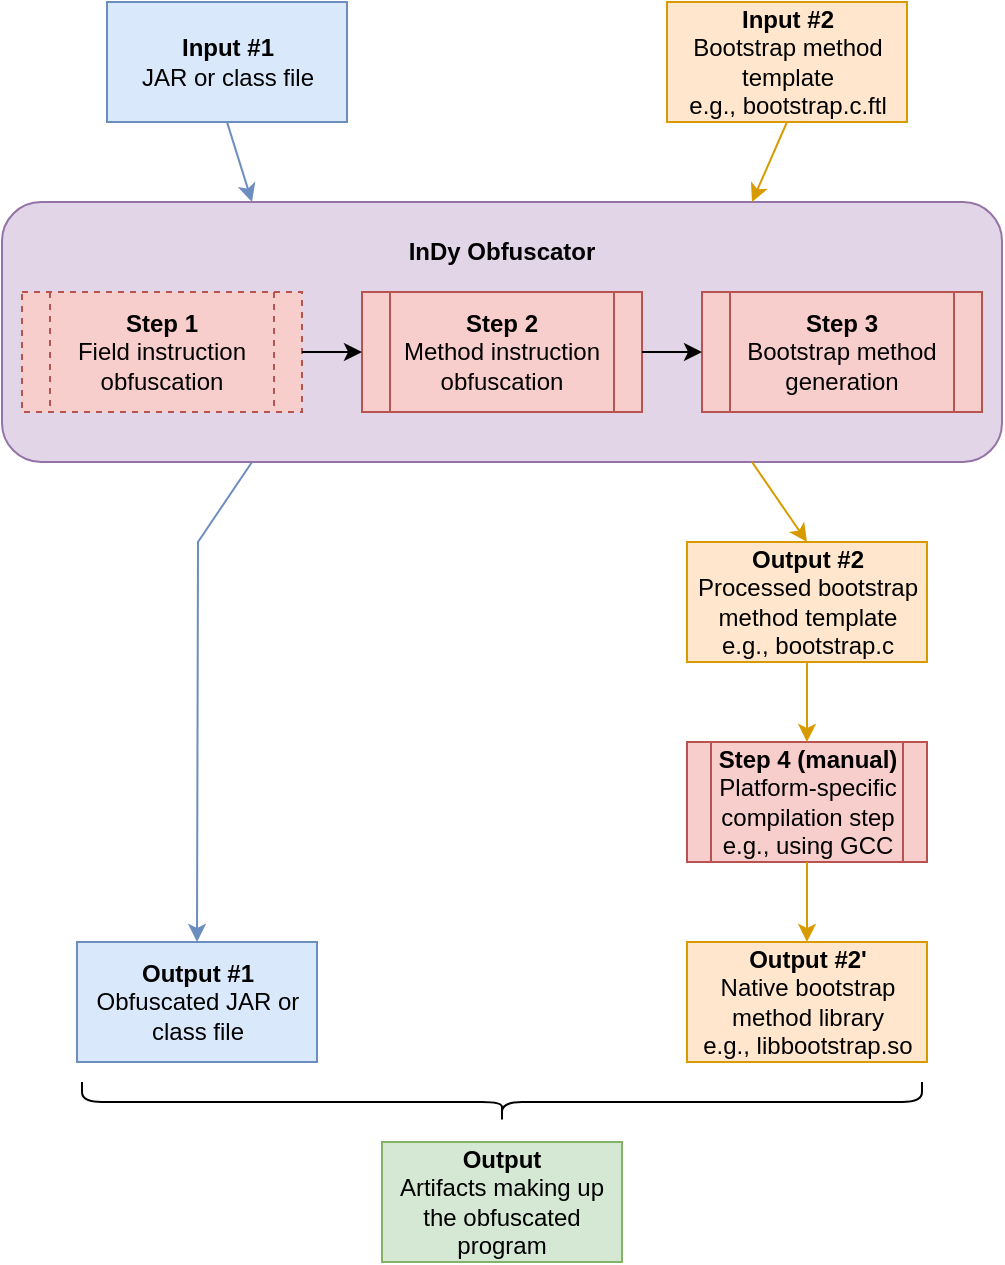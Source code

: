 <mxfile version="20.3.3" type="device"><diagram id="psrlZ_3_Rn0KYn20Rtoh" name="Page-1"><mxGraphModel dx="1550" dy="827" grid="1" gridSize="10" guides="1" tooltips="1" connect="1" arrows="1" fold="1" page="1" pageScale="1" pageWidth="850" pageHeight="1100" math="0" shadow="0"><root><mxCell id="0"/><mxCell id="1" parent="0"/><mxCell id="-c2nivOv9GNI-u33nC6m-19" value="" style="rounded=1;whiteSpace=wrap;html=1;fillColor=#e1d5e7;strokeColor=#9673a6;glass=0;shadow=0;sketch=0;" parent="1" vertex="1"><mxGeometry x="170" y="160" width="500" height="130" as="geometry"/></mxCell><mxCell id="8qy2FMPM85aS6c7SIZAl-1" value="&lt;div&gt;&lt;b&gt;Input #1&lt;/b&gt;&lt;/div&gt;JAR or class file" style="rounded=0;whiteSpace=wrap;html=1;fillColor=#dae8fc;strokeColor=#6c8ebf;" parent="1" vertex="1"><mxGeometry x="222.5" y="60" width="120" height="60" as="geometry"/></mxCell><mxCell id="8qy2FMPM85aS6c7SIZAl-2" value="&lt;b&gt;Input #2&lt;/b&gt;&lt;br&gt;Bootstrap method template&lt;br&gt;e.g., bootstrap.c.ftl" style="rounded=0;whiteSpace=wrap;html=1;fillColor=#ffe6cc;strokeColor=#d79b00;" parent="1" vertex="1"><mxGeometry x="502.5" y="60" width="120" height="60" as="geometry"/></mxCell><mxCell id="8qy2FMPM85aS6c7SIZAl-6" value="&lt;div&gt;&lt;b&gt;Output #1&lt;/b&gt;&lt;/div&gt;&lt;div&gt;Obfuscated JAR or class file&lt;/div&gt;" style="rounded=0;whiteSpace=wrap;html=1;fillColor=#dae8fc;strokeColor=#6c8ebf;" parent="1" vertex="1"><mxGeometry x="207.5" y="530" width="120" height="60" as="geometry"/></mxCell><mxCell id="8qy2FMPM85aS6c7SIZAl-10" value="&lt;b&gt;Output #2&lt;/b&gt;&lt;br&gt;Processed bootstrap method template&lt;br&gt;e.g., bootstrap.c" style="rounded=0;whiteSpace=wrap;html=1;fillColor=#ffe6cc;strokeColor=#d79b00;" parent="1" vertex="1"><mxGeometry x="512.5" y="330" width="120" height="60" as="geometry"/></mxCell><mxCell id="8qy2FMPM85aS6c7SIZAl-18" value="&lt;div&gt;&lt;b&gt;Step 4 (manual)&lt;/b&gt;&lt;br&gt;&lt;/div&gt;&lt;div&gt;Platform-specific compilation step&lt;br&gt;&lt;/div&gt;e.g., using GCC" style="shape=process;whiteSpace=wrap;html=1;backgroundOutline=1;fillColor=#f8cecc;strokeColor=#b85450;" parent="1" vertex="1"><mxGeometry x="512.5" y="430" width="120" height="60" as="geometry"/></mxCell><mxCell id="8qy2FMPM85aS6c7SIZAl-19" value="&lt;b&gt;Output #2'&lt;/b&gt;&lt;br&gt;&lt;div&gt;Native bootstrap method library&lt;/div&gt;&lt;div&gt;e.g., libbootstrap.so&lt;br&gt;&lt;/div&gt;" style="rounded=0;whiteSpace=wrap;html=1;fillColor=#ffe6cc;strokeColor=#d79b00;" parent="1" vertex="1"><mxGeometry x="512.5" y="530" width="120" height="60" as="geometry"/></mxCell><mxCell id="8qy2FMPM85aS6c7SIZAl-23" value="" style="endArrow=classic;html=1;rounded=0;exitX=0.5;exitY=1;exitDx=0;exitDy=0;entryX=0.5;entryY=0;entryDx=0;entryDy=0;fillColor=#ffe6cc;strokeColor=#d79b00;" parent="1" source="8qy2FMPM85aS6c7SIZAl-10" target="8qy2FMPM85aS6c7SIZAl-18" edge="1"><mxGeometry width="50" height="50" relative="1" as="geometry"><mxPoint x="130" y="660" as="sourcePoint"/><mxPoint x="180" y="610" as="targetPoint"/></mxGeometry></mxCell><mxCell id="8qy2FMPM85aS6c7SIZAl-24" value="" style="endArrow=classic;html=1;rounded=0;exitX=0.5;exitY=1;exitDx=0;exitDy=0;entryX=0.5;entryY=0;entryDx=0;entryDy=0;fillColor=#ffe6cc;strokeColor=#d79b00;" parent="1" source="8qy2FMPM85aS6c7SIZAl-18" target="8qy2FMPM85aS6c7SIZAl-19" edge="1"><mxGeometry width="50" height="50" relative="1" as="geometry"><mxPoint x="420" y="650" as="sourcePoint"/><mxPoint x="470" y="600" as="targetPoint"/></mxGeometry></mxCell><mxCell id="8qy2FMPM85aS6c7SIZAl-25" value="" style="shape=curlyBracket;whiteSpace=wrap;html=1;rounded=1;flipH=1;rotation=90;" parent="1" vertex="1"><mxGeometry x="410" y="400" width="20" height="420" as="geometry"/></mxCell><mxCell id="8qy2FMPM85aS6c7SIZAl-26" value="&lt;div&gt;&lt;b&gt;Output&lt;/b&gt;&lt;br&gt;&lt;/div&gt;&lt;div&gt;Artifacts making up the obfuscated program&lt;/div&gt;" style="rounded=0;whiteSpace=wrap;html=1;fillColor=#d5e8d4;strokeColor=#82b366;" parent="1" vertex="1"><mxGeometry x="360" y="630" width="120" height="60" as="geometry"/></mxCell><mxCell id="-c2nivOv9GNI-u33nC6m-5" value="&lt;div&gt;&lt;b&gt;Step 1&lt;br&gt;&lt;/b&gt;&lt;/div&gt;Field instruction obfuscation" style="shape=process;whiteSpace=wrap;html=1;backgroundOutline=1;fillColor=#f8cecc;strokeColor=#b85450;dashed=1;" parent="1" vertex="1"><mxGeometry x="180" y="205" width="140" height="60" as="geometry"/></mxCell><mxCell id="-c2nivOv9GNI-u33nC6m-6" value="&lt;div&gt;&lt;b&gt;Step 2&lt;br&gt;&lt;/b&gt;&lt;/div&gt;&lt;div&gt;Method instruction&lt;br&gt;&lt;/div&gt;&lt;div&gt;obfuscation&lt;br&gt;&lt;/div&gt;" style="shape=process;whiteSpace=wrap;html=1;backgroundOutline=1;fillColor=#f8cecc;strokeColor=#b85450;" parent="1" vertex="1"><mxGeometry x="350" y="205" width="140" height="60" as="geometry"/></mxCell><mxCell id="-c2nivOv9GNI-u33nC6m-7" value="&lt;div&gt;&lt;b&gt;Step 3&lt;br&gt;&lt;/b&gt;&lt;/div&gt;Bootstrap method generation" style="shape=process;whiteSpace=wrap;html=1;backgroundOutline=1;fillColor=#f8cecc;strokeColor=#b85450;" parent="1" vertex="1"><mxGeometry x="520" y="205" width="140" height="60" as="geometry"/></mxCell><mxCell id="-c2nivOv9GNI-u33nC6m-8" value="&lt;b&gt;InDy Obfuscator&lt;/b&gt;" style="text;html=1;strokeColor=none;fillColor=none;align=center;verticalAlign=middle;whiteSpace=wrap;rounded=0;fontStyle=1" parent="1" vertex="1"><mxGeometry x="360" y="170" width="120" height="30" as="geometry"/></mxCell><mxCell id="-c2nivOv9GNI-u33nC6m-15" value="" style="endArrow=classic;html=1;rounded=0;exitX=1;exitY=0.5;exitDx=0;exitDy=0;entryX=0;entryY=0.5;entryDx=0;entryDy=0;" parent="1" source="-c2nivOv9GNI-u33nC6m-5" target="-c2nivOv9GNI-u33nC6m-6" edge="1"><mxGeometry width="50" height="50" relative="1" as="geometry"><mxPoint x="170" y="400" as="sourcePoint"/><mxPoint x="220" y="350" as="targetPoint"/></mxGeometry></mxCell><mxCell id="-c2nivOv9GNI-u33nC6m-16" value="" style="endArrow=classic;html=1;rounded=0;exitX=1;exitY=0.5;exitDx=0;exitDy=0;entryX=0;entryY=0.5;entryDx=0;entryDy=0;" parent="1" source="-c2nivOv9GNI-u33nC6m-6" target="-c2nivOv9GNI-u33nC6m-7" edge="1"><mxGeometry width="50" height="50" relative="1" as="geometry"><mxPoint x="400" y="400" as="sourcePoint"/><mxPoint x="450" y="350" as="targetPoint"/></mxGeometry></mxCell><mxCell id="-c2nivOv9GNI-u33nC6m-22" value="" style="endArrow=classic;html=1;rounded=0;exitX=0.5;exitY=1;exitDx=0;exitDy=0;entryX=0.25;entryY=0;entryDx=0;entryDy=0;fillColor=#dae8fc;strokeColor=#6c8ebf;" parent="1" source="8qy2FMPM85aS6c7SIZAl-1" target="-c2nivOv9GNI-u33nC6m-19" edge="1"><mxGeometry width="50" height="50" relative="1" as="geometry"><mxPoint x="380" y="120" as="sourcePoint"/><mxPoint x="430" y="70" as="targetPoint"/></mxGeometry></mxCell><mxCell id="-c2nivOv9GNI-u33nC6m-23" value="" style="endArrow=classic;html=1;rounded=0;exitX=0.5;exitY=1;exitDx=0;exitDy=0;entryX=0.75;entryY=0;entryDx=0;entryDy=0;fillColor=#ffe6cc;strokeColor=#d79b00;" parent="1" source="8qy2FMPM85aS6c7SIZAl-2" target="-c2nivOv9GNI-u33nC6m-19" edge="1"><mxGeometry width="50" height="50" relative="1" as="geometry"><mxPoint x="430" y="100" as="sourcePoint"/><mxPoint x="480" y="50" as="targetPoint"/></mxGeometry></mxCell><mxCell id="-c2nivOv9GNI-u33nC6m-24" value="" style="endArrow=classic;html=1;rounded=0;entryX=0.5;entryY=0;entryDx=0;entryDy=0;exitX=0.25;exitY=1;exitDx=0;exitDy=0;fillColor=#dae8fc;strokeColor=#6c8ebf;" parent="1" source="-c2nivOv9GNI-u33nC6m-19" target="8qy2FMPM85aS6c7SIZAl-6" edge="1"><mxGeometry width="50" height="50" relative="1" as="geometry"><mxPoint x="268" y="310" as="sourcePoint"/><mxPoint x="80" y="360" as="targetPoint"/><Array as="points"><mxPoint x="268" y="330"/></Array></mxGeometry></mxCell><mxCell id="-c2nivOv9GNI-u33nC6m-25" value="" style="endArrow=classic;html=1;rounded=0;exitX=0.75;exitY=1;exitDx=0;exitDy=0;entryX=0.5;entryY=0;entryDx=0;entryDy=0;fillColor=#ffe6cc;strokeColor=#d79b00;" parent="1" source="-c2nivOv9GNI-u33nC6m-19" target="8qy2FMPM85aS6c7SIZAl-10" edge="1"><mxGeometry width="50" height="50" relative="1" as="geometry"><mxPoint x="310" y="410" as="sourcePoint"/><mxPoint x="360" y="360" as="targetPoint"/></mxGeometry></mxCell></root></mxGraphModel></diagram></mxfile>